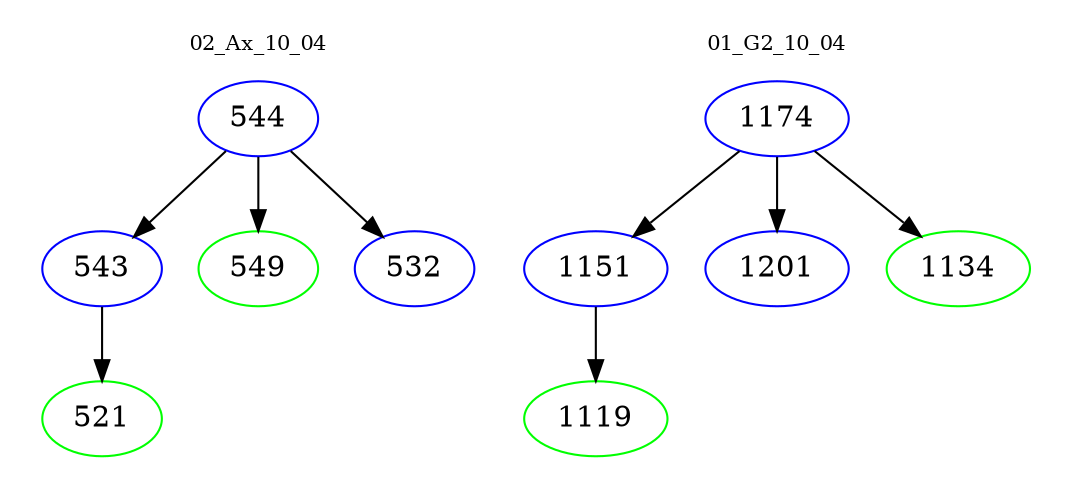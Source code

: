 digraph{
subgraph cluster_0 {
color = white
label = "02_Ax_10_04";
fontsize=10;
T0_544 [label="544", color="blue"]
T0_544 -> T0_543 [color="black"]
T0_543 [label="543", color="blue"]
T0_543 -> T0_521 [color="black"]
T0_521 [label="521", color="green"]
T0_544 -> T0_549 [color="black"]
T0_549 [label="549", color="green"]
T0_544 -> T0_532 [color="black"]
T0_532 [label="532", color="blue"]
}
subgraph cluster_1 {
color = white
label = "01_G2_10_04";
fontsize=10;
T1_1174 [label="1174", color="blue"]
T1_1174 -> T1_1151 [color="black"]
T1_1151 [label="1151", color="blue"]
T1_1151 -> T1_1119 [color="black"]
T1_1119 [label="1119", color="green"]
T1_1174 -> T1_1201 [color="black"]
T1_1201 [label="1201", color="blue"]
T1_1174 -> T1_1134 [color="black"]
T1_1134 [label="1134", color="green"]
}
}
